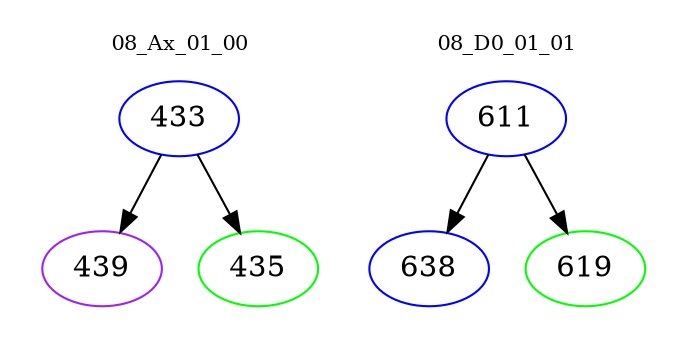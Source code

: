 digraph{
subgraph cluster_0 {
color = white
label = "08_Ax_01_00";
fontsize=10;
T0_433 [label="433", color="blue"]
T0_433 -> T0_439 [color="black"]
T0_439 [label="439", color="purple"]
T0_433 -> T0_435 [color="black"]
T0_435 [label="435", color="green"]
}
subgraph cluster_1 {
color = white
label = "08_D0_01_01";
fontsize=10;
T1_611 [label="611", color="blue"]
T1_611 -> T1_638 [color="black"]
T1_638 [label="638", color="blue"]
T1_611 -> T1_619 [color="black"]
T1_619 [label="619", color="green"]
}
}
